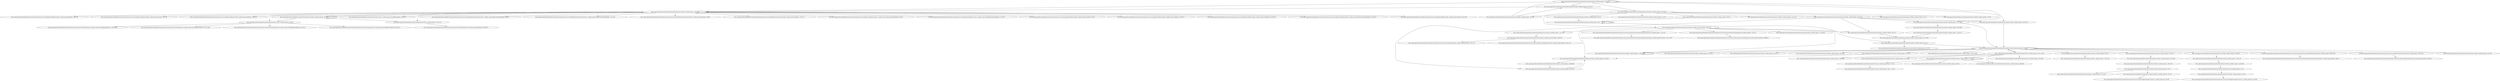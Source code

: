 digraph test {
	"Ljp/co/docomohealthcare/android/watashimove2/b/b/f a" [label="class_name:Ljp/co/docomohealthcare/android/watashimove2/b/b/f, method_name:a, (68,98)"]
	"Ljp/co/docomohealthcare/android/watashimove2/b/b/e a" [label="class_name:Ljp/co/docomohealthcare/android/watashimove2/b/b/e, method_name:a, (504,534)"]
	"Ljp/co/docomohealthcare/android/watashimove2/activity/MB3ManualTransferActivity$1 onDisconnectPeripheral" [label="class_name:Ljp/co/docomohealthcare/android/watashimove2/activity/MB3ManualTransferActivity$1, method_name:onDisconnectPeripheral, (33,66)"]
	"Ljp/co/docomohealthcare/android/watashimove2/activity/MB3ManualTransferActivity$1 onFailToConnectPeripheral" [label="class_name:Ljp/co/docomohealthcare/android/watashimove2/activity/MB3ManualTransferActivity$1, method_name:onFailToConnectPeripheral, (114,185)"]
	"Ljp/co/docomohealthcare/android/watashimove2/activity/MB3ManualTransferActivity$3 onCancel" [label="class_name:Ljp/co/docomohealthcare/android/watashimove2/activity/MB3ManualTransferActivity$3, method_name:onCancel, (33,88)"]
	"Ljp/co/docomohealthcare/android/watashimove2/activity/MB3ManualTransferActivity$3 onFailure" [label="class_name:Ljp/co/docomohealthcare/android/watashimove2/activity/MB3ManualTransferActivity$3, method_name:onFailure, (134,217)"]
	"Ljp/co/docomohealthcare/android/watashimove2/activity/RegisterMB3Activity$10 onDisconnectPeripheral" [label="class_name:Ljp/co/docomohealthcare/android/watashimove2/activity/RegisterMB3Activity$10, method_name:onDisconnectPeripheral, (33,62)"]
	"Ljp/co/docomohealthcare/android/watashimove2/activity/RegisterMB3Activity$10 onFailToConnectPeripheral" [label="class_name:Ljp/co/docomohealthcare/android/watashimove2/activity/RegisterMB3Activity$10, method_name:onFailToConnectPeripheral, (124,201)"]
	"Ljp/co/docomohealthcare/android/watashimove2/activity/RegisterMB3Activity$3 onCancel" [label="class_name:Ljp/co/docomohealthcare/android/watashimove2/activity/RegisterMB3Activity$3, method_name:onCancel, (33,50)"]
	"Ljp/co/docomohealthcare/android/watashimove2/activity/RegisterMB3Activity$3 onFailure" [label="class_name:Ljp/co/docomohealthcare/android/watashimove2/activity/RegisterMB3Activity$3, method_name:onFailure, (158,257)"]
	"Ljp/co/docomohealthcare/android/watashimove2/activity/RegisterMB3Activity$4 onStopScan" [label="class_name:Ljp/co/docomohealthcare/android/watashimove2/activity/RegisterMB3Activity$4, method_name:onStopScan, (328,353)"]
	"Ljp/co/docomohealthcare/android/watashimove2/activity/RegisterMB3Activity$6 onFailToConnectPeripheral" [label="class_name:Ljp/co/docomohealthcare/android/watashimove2/activity/RegisterMB3Activity$6, method_name:onFailToConnectPeripheral, (216,297)"]
	"Ljp/co/docomohealthcare/android/watashimove2/activity/RegisterMB3Activity$8 onCancel" [label="class_name:Ljp/co/docomohealthcare/android/watashimove2/activity/RegisterMB3Activity$8, method_name:onCancel, (33,106)"]
	"Ljp/co/docomohealthcare/android/watashimove2/activity/RegisterMB3Activity$8 onFailure" [label="class_name:Ljp/co/docomohealthcare/android/watashimove2/activity/RegisterMB3Activity$8, method_name:onFailure, (158,229)"]
	"Ljp/co/docomohealthcare/android/watashimove2/activity/RegisterMB3Activity$9 onCancel" [label="class_name:Ljp/co/docomohealthcare/android/watashimove2/activity/RegisterMB3Activity$9, method_name:onCancel, (33,106)"]
	"Ljp/co/docomohealthcare/android/watashimove2/activity/RegisterMB3Activity$9 onFailure" [label="class_name:Ljp/co/docomohealthcare/android/watashimove2/activity/RegisterMB3Activity$9, method_name:onFailure, (158,229)"]
	"Ljp/co/docomohealthcare/android/watashimove2/b/c a" [label="class_name:Ljp/co/docomohealthcare/android/watashimove2/b/c, method_name:a, (53,115)"]
	"Ljp/co/docomohealthcare/android/watashimove2/activity/MainActivity onClickNegativeButton" [label="class_name:Ljp/co/docomohealthcare/android/watashimove2/activity/MainActivity, method_name:onClickNegativeButton, (1381,1403)"]
	"Ljp/co/docomohealthcare/android/watashimove2/activity/MainActivity onClickPositiveButton" [label="class_name:Ljp/co/docomohealthcare/android/watashimove2/activity/MainActivity, method_name:onClickPositiveButton, (1415,1445)"]
	"Ljp/co/docomohealthcare/android/watashimove2/activity/WmLogoutActivity onClickNegativeButton" [label="class_name:Ljp/co/docomohealthcare/android/watashimove2/activity/WmLogoutActivity, method_name:onClickNegativeButton, (611,651)"]
	"Ljp/co/docomohealthcare/android/watashimove2/activity/WmLogoutActivity onClickPositiveButton" [label="class_name:Ljp/co/docomohealthcare/android/watashimove2/activity/WmLogoutActivity, method_name:onClickPositiveButton, (665,707)"]
	"Ljp/co/docomohealthcare/android/watashimove2/b/c b" [label="class_name:Ljp/co/docomohealthcare/android/watashimove2/b/c, method_name:b, (125,191)"]
	"Ljp/co/docomohealthcare/android/watashimove2/activity/WmLogoutActivity onResume" [label="class_name:Ljp/co/docomohealthcare/android/watashimove2/activity/WmLogoutActivity, method_name:onResume, (806,827)"]
	"Ljp/co/docomohealthcare/android/watashimove2/b/c uncaughtException" [label="class_name:Ljp/co/docomohealthcare/android/watashimove2/b/c, method_name:uncaughtException, (206,215)"]
	"Ljp/co/docomohealthcare/android/watashimove2/b/b/e a" [label="class_name:Ljp/co/docomohealthcare/android/watashimove2/b/b/e, method_name:a, (423,442)"]
	"Ljp/co/docomohealthcare/android/watashimove2/b/b/e a" [label="class_name:Ljp/co/docomohealthcare/android/watashimove2/b/b/e, method_name:a, (602,607)"]
	"Ljp/co/docomohealthcare/android/watashimove2/b/b/e a" [label="class_name:Ljp/co/docomohealthcare/android/watashimove2/b/b/e, method_name:a, (612,619)"]
	"Ljp/co/docomohealthcare/android/watashimove2/b/b/e b" [label="class_name:Ljp/co/docomohealthcare/android/watashimove2/b/b/e, method_name:b, (657,680)"]
	"Ljp/co/docomohealthcare/android/watashimove2/b/c a" [label="class_name:Ljp/co/docomohealthcare/android/watashimove2/b/c, method_name:a, (53,56)"]
	"Ljp/co/docomohealthcare/android/watashimove2/b/c b" [label="class_name:Ljp/co/docomohealthcare/android/watashimove2/b/c, method_name:b, (125,132)"]
	"Ljp/co/docomohealthcare/android/watashimove2/b/b/e a" [label="class_name:Ljp/co/docomohealthcare/android/watashimove2/b/b/e, method_name:a, (423,426)"]
	"Ljp/co/docomohealthcare/android/watashimove2/b/b/e a" [label="class_name:Ljp/co/docomohealthcare/android/watashimove2/b/b/e, method_name:a, (504,510)"]
	"Ljp/co/docomohealthcare/android/watashimove2/b/b/e b" [label="class_name:Ljp/co/docomohealthcare/android/watashimove2/b/b/e, method_name:b, (657,676)"]
	"Ljp/co/docomohealthcare/android/watashimove2/b/b/e b" [label="class_name:Ljp/co/docomohealthcare/android/watashimove2/b/b/e, method_name:b, (657,684)"]
	"Ljp/co/docomohealthcare/android/watashimove2/b/b/f a" [label="class_name:Ljp/co/docomohealthcare/android/watashimove2/b/b/f, method_name:a, (42,51)"]
	"Ljp/co/docomohealthcare/android/watashimove2/b/b/f a" [label="class_name:Ljp/co/docomohealthcare/android/watashimove2/b/b/f, method_name:a, (42,55)"]
	"Ljp/co/docomohealthcare/android/watashimove2/b/b/f b" [label="class_name:Ljp/co/docomohealthcare/android/watashimove2/b/b/f, method_name:b, (310,323)"]
	"Ljp/co/docomohealthcare/android/watashimove2/b/b/e a" [label="class_name:Ljp/co/docomohealthcare/android/watashimove2/b/b/e, method_name:a, (325,405)"]
	"Ljp/co/docomohealthcare/android/watashimove2/b/b/f e" [label="class_name:Ljp/co/docomohealthcare/android/watashimove2/b/b/f, method_name:e, (429,436)"]
	"Ljp/co/docomohealthcare/android/watashimove2/b/b/k a" [label="class_name:Ljp/co/docomohealthcare/android/watashimove2/b/b/k, method_name:a, (6,11)"]
	"Ljp/co/docomohealthcare/android/watashimove2/b/b/k b" [label="class_name:Ljp/co/docomohealthcare/android/watashimove2/b/b/k, method_name:b, (18,23)"]
	"Ljp/co/docomohealthcare/android/watashimove2/b/b/k c" [label="class_name:Ljp/co/docomohealthcare/android/watashimove2/b/b/k, method_name:c, (30,35)"]
	"Ljp/co/docomohealthcare/android/watashimove2/b/b/f a" [label="class_name:Ljp/co/docomohealthcare/android/watashimove2/b/b/f, method_name:a, (42,47)"]
	"Ljp/co/docomohealthcare/android/watashimove2/b/b/f b" [label="class_name:Ljp/co/docomohealthcare/android/watashimove2/b/b/f, method_name:b, (310,315)"]
	"Ljp/co/docomohealthcare/android/watashimove2/b/b/k e" [label="class_name:Ljp/co/docomohealthcare/android/watashimove2/b/b/k, method_name:e, (50,55)"]
	"Ljp/co/docomohealthcare/android/watashimove2/d/a/g <init>" [label="class_name:Ljp/co/docomohealthcare/android/watashimove2/d/a/g, method_name:<init>, (42,45)"]
	"Ljp/co/docomohealthcare/android/watashimove2/d/h a" [label="class_name:Ljp/co/docomohealthcare/android/watashimove2/d/h, method_name:a, (294,351)"]
	"Ljp/co/docomohealthcare/android/watashimove2/activity/a$a a" [label="class_name:Ljp/co/docomohealthcare/android/watashimove2/activity/a$a, method_name:a, (52,78)"]
	"Ljp/co/docomohealthcare/android/watashimove2/b/b/j a" [label="class_name:Ljp/co/docomohealthcare/android/watashimove2/b/b/j, method_name:a, (32,194)"]
	"Ljp/co/docomohealthcare/android/watashimove2/activity/CorporateFunctionEntryInformationActivity a" [label="class_name:Ljp/co/docomohealthcare/android/watashimove2/activity/CorporateFunctionEntryInformationActivity, method_name:a, (968,1019)"]
	"Ljp/co/docomohealthcare/android/watashimove2/activity/CorporateFunctionEntryInformationActivity$1 onClick" [label="class_name:Ljp/co/docomohealthcare/android/watashimove2/activity/CorporateFunctionEntryInformationActivity$1, method_name:onClick, (36,67)"]
	"Ljp/co/docomohealthcare/android/watashimove2/activity/CorporateFunctionEntryInformationActivity$1 onClick" [label="class_name:Ljp/co/docomohealthcare/android/watashimove2/activity/CorporateFunctionEntryInformationActivity$1, method_name:onClick, (36,81)"]
	"Ljp/co/docomohealthcare/android/watashimove2/activity/CorporateFunctionEntryInformationActivity a" [label="class_name:Ljp/co/docomohealthcare/android/watashimove2/activity/CorporateFunctionEntryInformationActivity, method_name:a, (968,1029)"]
	"Ljp/co/docomohealthcare/android/watashimove2/activity/InputCompanyCodeActivity a" [label="class_name:Ljp/co/docomohealthcare/android/watashimove2/activity/InputCompanyCodeActivity, method_name:a, (363,406)"]
	"Ljp/co/docomohealthcare/android/watashimove2/activity/InputCompanyCodeActivity onClick" [label="class_name:Ljp/co/docomohealthcare/android/watashimove2/activity/InputCompanyCodeActivity, method_name:onClick, (624,645)"]
	"Ljp/co/docomohealthcare/android/watashimove2/activity/InputCompanyCodeActivity a" [label="class_name:Ljp/co/docomohealthcare/android/watashimove2/activity/InputCompanyCodeActivity, method_name:a, (363,416)"]
	"Ljp/co/docomohealthcare/android/watashimove2/b/b/j a" [label="class_name:Ljp/co/docomohealthcare/android/watashimove2/b/b/j, method_name:a, (32,68)"]
	"Ljp/co/docomohealthcare/android/watashimove2/b/b/j a" [label="class_name:Ljp/co/docomohealthcare/android/watashimove2/b/b/j, method_name:a, (32,80)"]
	"Ljp/co/docomohealthcare/android/watashimove2/d/a$a a" [label="class_name:Ljp/co/docomohealthcare/android/watashimove2/d/a$a, method_name:a, (64,92)"]
	"Ljp/co/docomohealthcare/android/watashimove2/d/a$a a" [label="class_name:Ljp/co/docomohealthcare/android/watashimove2/d/a$a, method_name:a, (64,108)"]
	"Ljp/co/docomohealthcare/android/watashimove2/d/b$a a" [label="class_name:Ljp/co/docomohealthcare/android/watashimove2/d/b$a, method_name:a, (64,94)"]
	"Ljp/co/docomohealthcare/android/watashimove2/d/b$a a" [label="class_name:Ljp/co/docomohealthcare/android/watashimove2/d/b$a, method_name:a, (64,110)"]
	"Ljp/co/docomohealthcare/android/watashimove2/d/c$a a" [label="class_name:Ljp/co/docomohealthcare/android/watashimove2/d/c$a, method_name:a, (64,94)"]
	"Ljp/co/docomohealthcare/android/watashimove2/d/c$a a" [label="class_name:Ljp/co/docomohealthcare/android/watashimove2/d/c$a, method_name:a, (64,110)"]
	"Ljp/co/docomohealthcare/android/watashimove2/d/d$a a" [label="class_name:Ljp/co/docomohealthcare/android/watashimove2/d/d$a, method_name:a, (64,92)"]
	"Ljp/co/docomohealthcare/android/watashimove2/d/d$a a" [label="class_name:Ljp/co/docomohealthcare/android/watashimove2/d/d$a, method_name:a, (64,108)"]
	"Ljp/co/docomohealthcare/android/watashimove2/d/e a" [label="class_name:Ljp/co/docomohealthcare/android/watashimove2/d/e, method_name:a, (32,170)"]
	"Ljp/co/docomohealthcare/android/watashimove2/b/b/j a" [label="class_name:Ljp/co/docomohealthcare/android/watashimove2/b/b/j, method_name:a, (32,141)"]
	"Ljp/co/docomohealthcare/android/watashimove2/e/c e" [label="class_name:Ljp/co/docomohealthcare/android/watashimove2/e/c, method_name:e, (190,283)"]
	"Ljp/co/docomohealthcare/android/watashimove2/e/d e" [label="class_name:Ljp/co/docomohealthcare/android/watashimove2/e/d, method_name:e, (310,365)"]
	"Ljp/co/docomohealthcare/android/watashimove2/e/e a" [label="class_name:Ljp/co/docomohealthcare/android/watashimove2/e/e, method_name:a, (300,413)"]
	"Ljp/co/docomohealthcare/android/watashimove2/e/e <init>" [label="class_name:Ljp/co/docomohealthcare/android/watashimove2/e/e, method_name:<init>, (47,52)"]
	"Ljp/co/docomohealthcare/android/watashimove2/e/a/d <init>" [label="class_name:Ljp/co/docomohealthcare/android/watashimove2/e/a/d, method_name:<init>, (13,20)"]
	"Ljp/co/docomohealthcare/android/watashimove2/e/e a" [label="class_name:Ljp/co/docomohealthcare/android/watashimove2/e/e, method_name:a, (282,295)"]
	"Ljp/co/docomohealthcare/android/watashimove2/e/e e" [label="class_name:Ljp/co/docomohealthcare/android/watashimove2/e/e, method_name:e, (828,1015)"]
	"Ljp/co/docomohealthcare/android/watashimove2/e/e e" [label="class_name:Ljp/co/docomohealthcare/android/watashimove2/e/e, method_name:e, (828,1019)"]
	"Ljp/co/docomohealthcare/android/watashimove2/e/a/d a" [label="class_name:Ljp/co/docomohealthcare/android/watashimove2/e/a/d, method_name:a, (29,34)"]
	"Ljp/co/docomohealthcare/android/watashimove2/e/a/d a" [label="class_name:Ljp/co/docomohealthcare/android/watashimove2/e/a/d, method_name:a, (39,44)"]
	"Ljp/co/docomohealthcare/android/watashimove2/e/e e" [label="class_name:Ljp/co/docomohealthcare/android/watashimove2/e/e, method_name:e, (828,950)"]
	"Ljp/co/docomohealthcare/android/watashimove2/e/h e" [label="class_name:Ljp/co/docomohealthcare/android/watashimove2/e/h, method_name:e, (134,484)"]
	"Ljp/co/docomohealthcare/android/watashimove2/d/e a" [label="class_name:Ljp/co/docomohealthcare/android/watashimove2/d/e, method_name:a, (409,422)"]
	"Ljp/co/docomohealthcare/android/watashimove2/d/e a" [label="class_name:Ljp/co/docomohealthcare/android/watashimove2/d/e, method_name:a, (895,908)"]
	"Ljp/co/docomohealthcare/android/watashimove2/d/e a" [label="class_name:Ljp/co/docomohealthcare/android/watashimove2/d/e, method_name:a, (1231,1244)"]
	"Ljp/co/docomohealthcare/android/watashimove2/d/e b" [label="class_name:Ljp/co/docomohealthcare/android/watashimove2/d/e, method_name:b, (1567,1580)"]
	"Ljp/co/docomohealthcare/android/watashimove2/d/g$a a" [label="class_name:Ljp/co/docomohealthcare/android/watashimove2/d/g$a, method_name:a, (1580,1608)"]
	"Ljp/co/docomohealthcare/android/watashimove2/d/g$a a" [label="class_name:Ljp/co/docomohealthcare/android/watashimove2/d/g$a, method_name:a, (121,160)"]
	"Ljp/co/docomohealthcare/android/watashimove2/d/g$a a" [label="class_name:Ljp/co/docomohealthcare/android/watashimove2/d/g$a, method_name:a, (121,503)"]
	"Ljp/co/docomohealthcare/android/watashimove2/d/g$a a" [label="class_name:Ljp/co/docomohealthcare/android/watashimove2/d/g$a, method_name:a, (1580,1915)"]
	"Ljp/co/docomohealthcare/android/watashimove2/d/g$a a" [label="class_name:Ljp/co/docomohealthcare/android/watashimove2/d/g$a, method_name:a, (1580,1624)"]
	"Ljp/co/docomohealthcare/android/watashimove2/d/a/a e" [label="class_name:Ljp/co/docomohealthcare/android/watashimove2/d/a/a, method_name:e, (112,127)"]
	"Ljp/co/docomohealthcare/android/watashimove2/d/a/a g" [label="class_name:Ljp/co/docomohealthcare/android/watashimove2/d/a/a, method_name:g, (185,212)"]
	"Ljp/co/docomohealthcare/android/watashimove2/d/a/a a" [label="class_name:Ljp/co/docomohealthcare/android/watashimove2/d/a/a, method_name:a, (648,689)"]
	"Ljp/co/docomohealthcare/android/watashimove2/d/a/a h" [label="class_name:Ljp/co/docomohealthcare/android/watashimove2/d/a/a, method_name:h, (265,311)"]
	"Ljp/co/docomohealthcare/android/watashimove2/d/a/a g" [label="class_name:Ljp/co/docomohealthcare/android/watashimove2/d/a/a, method_name:g, (185,220)"]
	"Ljp/co/docomohealthcare/android/watashimove2/d/a/e f" [label="class_name:Ljp/co/docomohealthcare/android/watashimove2/d/a/e, method_name:f, (60,75)"]
	"Ljp/co/docomohealthcare/android/watashimove2/d/a/e c" [label="class_name:Ljp/co/docomohealthcare/android/watashimove2/d/a/e, method_name:c, (100,118)"]
	"Ljp/co/docomohealthcare/android/watashimove2/d/a/i d" [label="class_name:Ljp/co/docomohealthcare/android/watashimove2/d/a/i, method_name:d, (108,121)"]
	"Ljp/co/docomohealthcare/android/watashimove2/d/a/i b" [label="class_name:Ljp/co/docomohealthcare/android/watashimove2/d/a/i, method_name:b, (478,491)"]
	"Ljp/co/docomohealthcare/android/watashimove2/d/a/i a" [label="class_name:Ljp/co/docomohealthcare/android/watashimove2/d/a/i, method_name:a, (204,223)"]
	"Ljp/co/docomohealthcare/android/watashimove2/d/f b" [label="class_name:Ljp/co/docomohealthcare/android/watashimove2/d/f, method_name:b, (20,27)"]
	"Ljp/co/docomohealthcare/android/watashimove2/b/b/w b" [label="class_name:Ljp/co/docomohealthcare/android/watashimove2/b/b/w, method_name:b, (79,110)"]
	"Ljp/co/docomohealthcare/android/watashimove2/activity/PushAppSettingActivity$1$2 run" [label="class_name:Ljp/co/docomohealthcare/android/watashimove2/activity/PushAppSettingActivity$1$2, method_name:run, (36,48)"]
	"Ljp/co/docomohealthcare/android/watashimove2/b/b/w c" [label="class_name:Ljp/co/docomohealthcare/android/watashimove2/b/b/w, method_name:c, (124,151)"]
	"Ljp/co/docomohealthcare/android/watashimove2/d/a/i d" [label="class_name:Ljp/co/docomohealthcare/android/watashimove2/d/a/i, method_name:d, (108,151)"]
	"Ljp/co/docomohealthcare/android/watashimove2/d/a/j d" [label="class_name:Ljp/co/docomohealthcare/android/watashimove2/d/a/j, method_name:d, (258,271)"]
	"Ljp/co/docomohealthcare/android/watashimove2/d/a/j c" [label="class_name:Ljp/co/docomohealthcare/android/watashimove2/d/a/j, method_name:c, (106,119)"]
	"Ljp/co/docomohealthcare/android/watashimove2/d/a/j a" [label="class_name:Ljp/co/docomohealthcare/android/watashimove2/d/a/j, method_name:a, (450,469)"]
	"Ljp/co/docomohealthcare/android/watashimove2/d/f a" [label="class_name:Ljp/co/docomohealthcare/android/watashimove2/d/f, method_name:a, (6,13)"]
	"Ljp/co/docomohealthcare/android/watashimove2/b/b/w a" [label="class_name:Ljp/co/docomohealthcare/android/watashimove2/b/b/w, method_name:a, (32,65)"]
	"Ljp/co/docomohealthcare/android/watashimove2/activity/PushAppSettingActivity$1$1 run" [label="class_name:Ljp/co/docomohealthcare/android/watashimove2/activity/PushAppSettingActivity$1$1, method_name:run, (36,48)"]
	"Ljp/co/docomohealthcare/android/watashimove2/d/a/j d" [label="class_name:Ljp/co/docomohealthcare/android/watashimove2/d/a/j, method_name:d, (258,301)"]
	"Ljp/co/docomohealthcare/android/watashimove2/b/b/j a" [label="class_name:Ljp/co/docomohealthcare/android/watashimove2/b/b/j, method_name:a, (32,270)"]
	"Ljp/co/docomohealthcare/android/watashimove2/b/b/j a" [label="class_name:Ljp/co/docomohealthcare/android/watashimove2/b/b/j, method_name:a, (32,327)"]
	"Ljp/co/docomohealthcare/android/watashimove2/d/a/g <init>" [label="class_name:Ljp/co/docomohealthcare/android/watashimove2/d/a/g, method_name:<init>, (32,37)"]
	"Ljp/co/docomohealthcare/android/watashimove2/d/a/g <init>" [label="class_name:Ljp/co/docomohealthcare/android/watashimove2/d/a/g, method_name:<init>, (42,53)"]
	"Ljp/co/docomohealthcare/android/watashimove2/b/b/k f" [label="class_name:Ljp/co/docomohealthcare/android/watashimove2/b/b/k, method_name:f, (62,67)"]
	"Ljp/co/docomohealthcare/android/watashimove2/d/a/g <init>" [label="class_name:Ljp/co/docomohealthcare/android/watashimove2/d/a/g, method_name:<init>, (42,49)"]
	"Ljp/co/docomohealthcare/android/watashimove2/b/b/k g" [label="class_name:Ljp/co/docomohealthcare/android/watashimove2/b/b/k, method_name:g, (74,79)"]
	"Ljp/co/docomohealthcare/android/watashimove2/b/b/k j" [label="class_name:Ljp/co/docomohealthcare/android/watashimove2/b/b/k, method_name:j, (102,107)"]
	"Ljp/co/docomohealthcare/android/watashimove2/activity/b c" [label="class_name:Ljp/co/docomohealthcare/android/watashimove2/activity/b, method_name:c, (112,129)"]
	"Ljp/co/docomohealthcare/android/watashimove2/activity/b onCreate" [label="class_name:Ljp/co/docomohealthcare/android/watashimove2/activity/b, method_name:onCreate, (458,615)"]
	"Ljp/co/docomohealthcare/android/watashimove2/activity/DocomoIdAccountRegisterActivity onCreate" [label="class_name:Ljp/co/docomohealthcare/android/watashimove2/activity/DocomoIdAccountRegisterActivity, method_name:onCreate, (102,113)"]
	"Ljp/co/docomohealthcare/android/watashimove2/activity/DocomoIdLoginActivity onCreate" [label="class_name:Ljp/co/docomohealthcare/android/watashimove2/activity/DocomoIdLoginActivity, method_name:onCreate, (102,113)"]
	"Ljp/co/docomohealthcare/android/watashimove2/activity/CorporateFunctionEntryInformationActivity c" [label="class_name:Ljp/co/docomohealthcare/android/watashimove2/activity/CorporateFunctionEntryInformationActivity, method_name:c, (116,151)"]
	"Ljp/co/docomohealthcare/android/watashimove2/activity/CorporateFunctionEntryInformationActivity onCreate" [label="class_name:Ljp/co/docomohealthcare/android/watashimove2/activity/CorporateFunctionEntryInformationActivity, method_name:onCreate, (1437,1481)"]
	"Ljp/co/docomohealthcare/android/watashimove2/activity/CorporateFunctionSleepActivity b" [label="class_name:Ljp/co/docomohealthcare/android/watashimove2/activity/CorporateFunctionSleepActivity, method_name:b, (78,113)"]
	"Ljp/co/docomohealthcare/android/watashimove2/activity/CorporateFunctionSleepActivity onCreate" [label="class_name:Ljp/co/docomohealthcare/android/watashimove2/activity/CorporateFunctionSleepActivity, method_name:onCreate, (689,854)"]
	"Ljp/co/docomohealthcare/android/watashimove2/d/g$a a" [label="class_name:Ljp/co/docomohealthcare/android/watashimove2/d/g$a, method_name:a, (1580,1695)"]
	"Ljp/co/docomohealthcare/android/watashimove2/d/a/a g" [label="class_name:Ljp/co/docomohealthcare/android/watashimove2/d/a/a, method_name:g, (185,204)"]
	"Ljp/co/docomohealthcare/android/watashimove2/d/a/d c" [label="class_name:Ljp/co/docomohealthcare/android/watashimove2/d/a/d, method_name:c, (126,189)"]
	"Ljp/co/docomohealthcare/android/watashimove2/d/a/k b" [label="class_name:Ljp/co/docomohealthcare/android/watashimove2/d/a/k, method_name:b, (64,107)"]
	"Ljp/co/docomohealthcare/android/watashimove2/d/a/k a" [label="class_name:Ljp/co/docomohealthcare/android/watashimove2/d/a/k, method_name:a, (531,556)"]
	"Ljp/co/docomohealthcare/android/watashimove2/d/h a" [label="class_name:Ljp/co/docomohealthcare/android/watashimove2/d/h, method_name:a, (32,75)"]
	"Ljp/co/docomohealthcare/android/watashimove2/b/b/k k" [label="class_name:Ljp/co/docomohealthcare/android/watashimove2/b/b/k, method_name:k, (114,119)"]
	"Ljp/co/docomohealthcare/android/watashimove2/b/b/k l" [label="class_name:Ljp/co/docomohealthcare/android/watashimove2/b/b/k, method_name:l, (126,131)"]
	"Ljp/co/docomohealthcare/android/watashimove2/b/b/f c" [label="class_name:Ljp/co/docomohealthcare/android/watashimove2/b/b/f, method_name:c, (377,382)"]
	"Ljp/co/docomohealthcare/android/watashimove2/b/b/j a" [label="class_name:Ljp/co/docomohealthcare/android/watashimove2/b/b/j, method_name:a, (336,509)"]
	"Ljp/co/docomohealthcare/android/watashimove2/d/a/k d" [label="class_name:Ljp/co/docomohealthcare/android/watashimove2/d/a/k, method_name:d, (200,396)"]
	"Ljp/co/docomohealthcare/android/watashimove2/d/a/k c" [label="class_name:Ljp/co/docomohealthcare/android/watashimove2/d/a/k, method_name:c, (146,157)"]
	"Ljp/co/docomohealthcare/android/watashimove2/d/a/k a" [label="class_name:Ljp/co/docomohealthcare/android/watashimove2/d/a/k, method_name:a, (531,560)"]
	"Ljp/co/docomohealthcare/android/watashimove2/b/b/f d" [label="class_name:Ljp/co/docomohealthcare/android/watashimove2/b/b/f, method_name:d, (403,408)"]
	"Ljp/co/docomohealthcare/android/watashimove2/b/b/j a" [label="class_name:Ljp/co/docomohealthcare/android/watashimove2/b/b/j, method_name:a, (516,542)"]
	"Ljp/co/docomohealthcare/android/watashimove2/d/a/a h" [label="class_name:Ljp/co/docomohealthcare/android/watashimove2/d/a/a, method_name:h, (265,281)"]
	"Ljp/co/docomohealthcare/android/watashimove2/d/a/k b" [label="class_name:Ljp/co/docomohealthcare/android/watashimove2/d/a/k, method_name:b, (64,121)"]
	"Ljp/co/docomohealthcare/android/watashimove2/b/b/f c" [label="class_name:Ljp/co/docomohealthcare/android/watashimove2/b/b/f, method_name:c, (377,386)"]
	"Ljp/co/docomohealthcare/android/watashimove2/b/b/f c" [label="class_name:Ljp/co/docomohealthcare/android/watashimove2/b/b/f, method_name:c, (377,390)"]
	"Ljp/co/docomohealthcare/android/watashimove2/b/b/f d" [label="class_name:Ljp/co/docomohealthcare/android/watashimove2/b/b/f, method_name:d, (403,416)"]
	"Ljp/co/docomohealthcare/android/watashimove2/b/b/f e" [label="class_name:Ljp/co/docomohealthcare/android/watashimove2/b/b/f, method_name:e, (429,432)"]
	"Ljp/co/docomohealthcare/android/watashimove2/b/b/f e" [label="class_name:Ljp/co/docomohealthcare/android/watashimove2/b/b/f, method_name:e, (429,440)"]
	"Ljp/co/docomohealthcare/android/watashimove2/b/b/f a" [label="class_name:Ljp/co/docomohealthcare/android/watashimove2/b/b/f, method_name:a, (129,161)"]
	"Ljp/co/docomohealthcare/android/watashimove2/b/b/f a" [label="class_name:Ljp/co/docomohealthcare/android/watashimove2/b/b/f, method_name:a, (251,283)"]
	"Ljp/co/docomohealthcare/android/watashimove2/b/b/f a" -> "Ljp/co/docomohealthcare/android/watashimove2/b/b/e a"
	"Ljp/co/docomohealthcare/android/watashimove2/b/b/f a" -> "Ljp/co/docomohealthcare/android/watashimove2/b/b/f a"
	"Ljp/co/docomohealthcare/android/watashimove2/b/b/f a" -> "Ljp/co/docomohealthcare/android/watashimove2/b/b/f b"
	"Ljp/co/docomohealthcare/android/watashimove2/b/b/f a" -> "Ljp/co/docomohealthcare/android/watashimove2/b/b/f c"
	"Ljp/co/docomohealthcare/android/watashimove2/b/b/f a" -> "Ljp/co/docomohealthcare/android/watashimove2/b/b/f d"
	"Ljp/co/docomohealthcare/android/watashimove2/b/b/f a" -> "Ljp/co/docomohealthcare/android/watashimove2/b/b/f e"
	"Ljp/co/docomohealthcare/android/watashimove2/b/b/e a" -> "Ljp/co/docomohealthcare/android/watashimove2/activity/MB3ManualTransferActivity$1 onDisconnectPeripheral"
	"Ljp/co/docomohealthcare/android/watashimove2/b/b/e a" -> "Ljp/co/docomohealthcare/android/watashimove2/activity/MB3ManualTransferActivity$1 onFailToConnectPeripheral"
	"Ljp/co/docomohealthcare/android/watashimove2/b/b/e a" -> "Ljp/co/docomohealthcare/android/watashimove2/activity/MB3ManualTransferActivity$3 onCancel"
	"Ljp/co/docomohealthcare/android/watashimove2/b/b/e a" -> "Ljp/co/docomohealthcare/android/watashimove2/activity/MB3ManualTransferActivity$3 onFailure"
	"Ljp/co/docomohealthcare/android/watashimove2/b/b/e a" -> "Ljp/co/docomohealthcare/android/watashimove2/activity/RegisterMB3Activity$10 onDisconnectPeripheral"
	"Ljp/co/docomohealthcare/android/watashimove2/b/b/e a" -> "Ljp/co/docomohealthcare/android/watashimove2/activity/RegisterMB3Activity$10 onFailToConnectPeripheral"
	"Ljp/co/docomohealthcare/android/watashimove2/b/b/e a" -> "Ljp/co/docomohealthcare/android/watashimove2/activity/RegisterMB3Activity$3 onCancel"
	"Ljp/co/docomohealthcare/android/watashimove2/b/b/e a" -> "Ljp/co/docomohealthcare/android/watashimove2/activity/RegisterMB3Activity$3 onFailure"
	"Ljp/co/docomohealthcare/android/watashimove2/b/b/e a" -> "Ljp/co/docomohealthcare/android/watashimove2/activity/RegisterMB3Activity$4 onStopScan"
	"Ljp/co/docomohealthcare/android/watashimove2/b/b/e a" -> "Ljp/co/docomohealthcare/android/watashimove2/activity/RegisterMB3Activity$6 onFailToConnectPeripheral"
	"Ljp/co/docomohealthcare/android/watashimove2/b/b/e a" -> "Ljp/co/docomohealthcare/android/watashimove2/activity/RegisterMB3Activity$8 onCancel"
	"Ljp/co/docomohealthcare/android/watashimove2/b/b/e a" -> "Ljp/co/docomohealthcare/android/watashimove2/activity/RegisterMB3Activity$8 onFailure"
	"Ljp/co/docomohealthcare/android/watashimove2/b/b/e a" -> "Ljp/co/docomohealthcare/android/watashimove2/activity/RegisterMB3Activity$9 onCancel"
	"Ljp/co/docomohealthcare/android/watashimove2/b/b/e a" -> "Ljp/co/docomohealthcare/android/watashimove2/activity/RegisterMB3Activity$9 onFailure"
	"Ljp/co/docomohealthcare/android/watashimove2/b/b/e a" -> "Ljp/co/docomohealthcare/android/watashimove2/b/c a"
	"Ljp/co/docomohealthcare/android/watashimove2/b/b/e a" -> "Ljp/co/docomohealthcare/android/watashimove2/b/c b"
	"Ljp/co/docomohealthcare/android/watashimove2/b/b/e a" -> "Ljp/co/docomohealthcare/android/watashimove2/b/c uncaughtException"
	"Ljp/co/docomohealthcare/android/watashimove2/b/b/e a" -> "Ljp/co/docomohealthcare/android/watashimove2/b/b/e a"
	"Ljp/co/docomohealthcare/android/watashimove2/b/b/e a" -> "Ljp/co/docomohealthcare/android/watashimove2/b/b/e b"
	"Ljp/co/docomohealthcare/android/watashimove2/b/c a" -> "Ljp/co/docomohealthcare/android/watashimove2/activity/MainActivity onClickNegativeButton"
	"Ljp/co/docomohealthcare/android/watashimove2/b/c a" -> "Ljp/co/docomohealthcare/android/watashimove2/activity/MainActivity onClickPositiveButton"
	"Ljp/co/docomohealthcare/android/watashimove2/b/c a" -> "Ljp/co/docomohealthcare/android/watashimove2/activity/WmLogoutActivity onClickNegativeButton"
	"Ljp/co/docomohealthcare/android/watashimove2/b/c a" -> "Ljp/co/docomohealthcare/android/watashimove2/activity/WmLogoutActivity onClickPositiveButton"
	"Ljp/co/docomohealthcare/android/watashimove2/b/c b" -> "Ljp/co/docomohealthcare/android/watashimove2/activity/WmLogoutActivity onResume"
	"Ljp/co/docomohealthcare/android/watashimove2/b/b/e b" -> "Ljp/co/docomohealthcare/android/watashimove2/b/c a"
	"Ljp/co/docomohealthcare/android/watashimove2/b/b/e b" -> "Ljp/co/docomohealthcare/android/watashimove2/b/c b"
	"Ljp/co/docomohealthcare/android/watashimove2/b/b/e b" -> "Ljp/co/docomohealthcare/android/watashimove2/b/b/e a"
	"Ljp/co/docomohealthcare/android/watashimove2/b/b/e b" -> "Ljp/co/docomohealthcare/android/watashimove2/b/b/e b"
	"Ljp/co/docomohealthcare/android/watashimove2/b/b/f b" -> "Ljp/co/docomohealthcare/android/watashimove2/b/b/e a"
	"Ljp/co/docomohealthcare/android/watashimove2/b/b/f b" -> "Ljp/co/docomohealthcare/android/watashimove2/b/b/f e"
	"Ljp/co/docomohealthcare/android/watashimove2/b/b/f e" -> "Ljp/co/docomohealthcare/android/watashimove2/b/b/k a"
	"Ljp/co/docomohealthcare/android/watashimove2/b/b/f e" -> "Ljp/co/docomohealthcare/android/watashimove2/b/b/k b"
	"Ljp/co/docomohealthcare/android/watashimove2/b/b/f e" -> "Ljp/co/docomohealthcare/android/watashimove2/b/b/k c"
	"Ljp/co/docomohealthcare/android/watashimove2/b/b/f e" -> "Ljp/co/docomohealthcare/android/watashimove2/b/b/k e"
	"Ljp/co/docomohealthcare/android/watashimove2/b/b/f e" -> "Ljp/co/docomohealthcare/android/watashimove2/b/b/k f"
	"Ljp/co/docomohealthcare/android/watashimove2/b/b/f e" -> "Ljp/co/docomohealthcare/android/watashimove2/b/b/k g"
	"Ljp/co/docomohealthcare/android/watashimove2/b/b/f e" -> "Ljp/co/docomohealthcare/android/watashimove2/b/b/k j"
	"Ljp/co/docomohealthcare/android/watashimove2/b/b/f e" -> "Ljp/co/docomohealthcare/android/watashimove2/b/b/k k"
	"Ljp/co/docomohealthcare/android/watashimove2/b/b/f e" -> "Ljp/co/docomohealthcare/android/watashimove2/b/b/k l"
	"Ljp/co/docomohealthcare/android/watashimove2/b/b/k c" -> "Ljp/co/docomohealthcare/android/watashimove2/b/b/f a"
	"Ljp/co/docomohealthcare/android/watashimove2/b/b/k c" -> "Ljp/co/docomohealthcare/android/watashimove2/b/b/f b"
	"Ljp/co/docomohealthcare/android/watashimove2/b/b/k e" -> "Ljp/co/docomohealthcare/android/watashimove2/d/a/g <init>"
	"Ljp/co/docomohealthcare/android/watashimove2/d/a/g <init>" -> "Ljp/co/docomohealthcare/android/watashimove2/d/h a"
	"Ljp/co/docomohealthcare/android/watashimove2/d/a/g <init>" -> "Ljp/co/docomohealthcare/android/watashimove2/d/a/g <init>"
	"Ljp/co/docomohealthcare/android/watashimove2/d/h a" -> "Ljp/co/docomohealthcare/android/watashimove2/activity/a$a a"
	"Ljp/co/docomohealthcare/android/watashimove2/d/h a" -> "Ljp/co/docomohealthcare/android/watashimove2/b/b/j a"
	"Ljp/co/docomohealthcare/android/watashimove2/b/b/j a" -> "Ljp/co/docomohealthcare/android/watashimove2/activity/CorporateFunctionEntryInformationActivity a"
	"Ljp/co/docomohealthcare/android/watashimove2/b/b/j a" -> "Ljp/co/docomohealthcare/android/watashimove2/activity/InputCompanyCodeActivity a"
	"Ljp/co/docomohealthcare/android/watashimove2/b/b/j a" -> "Ljp/co/docomohealthcare/android/watashimove2/b/b/j a"
	"Ljp/co/docomohealthcare/android/watashimove2/b/b/j a" -> "Ljp/co/docomohealthcare/android/watashimove2/d/a$a a"
	"Ljp/co/docomohealthcare/android/watashimove2/b/b/j a" -> "Ljp/co/docomohealthcare/android/watashimove2/d/b$a a"
	"Ljp/co/docomohealthcare/android/watashimove2/b/b/j a" -> "Ljp/co/docomohealthcare/android/watashimove2/d/c$a a"
	"Ljp/co/docomohealthcare/android/watashimove2/b/b/j a" -> "Ljp/co/docomohealthcare/android/watashimove2/d/d$a a"
	"Ljp/co/docomohealthcare/android/watashimove2/b/b/j a" -> "Ljp/co/docomohealthcare/android/watashimove2/d/e a"
	"Ljp/co/docomohealthcare/android/watashimove2/b/b/j a" -> "Ljp/co/docomohealthcare/android/watashimove2/d/e b"
	"Ljp/co/docomohealthcare/android/watashimove2/b/b/j a" -> "Ljp/co/docomohealthcare/android/watashimove2/d/g$a a"
	"Ljp/co/docomohealthcare/android/watashimove2/b/b/j a" -> "Ljp/co/docomohealthcare/android/watashimove2/d/a/a e"
	"Ljp/co/docomohealthcare/android/watashimove2/b/b/j a" -> "Ljp/co/docomohealthcare/android/watashimove2/d/a/e f"
	"Ljp/co/docomohealthcare/android/watashimove2/b/b/j a" -> "Ljp/co/docomohealthcare/android/watashimove2/d/a/i d"
	"Ljp/co/docomohealthcare/android/watashimove2/b/b/j a" -> "Ljp/co/docomohealthcare/android/watashimove2/d/a/j d"
	"Ljp/co/docomohealthcare/android/watashimove2/activity/CorporateFunctionEntryInformationActivity a" -> "Ljp/co/docomohealthcare/android/watashimove2/activity/CorporateFunctionEntryInformationActivity$1 onClick"
	"Ljp/co/docomohealthcare/android/watashimove2/activity/InputCompanyCodeActivity a" -> "Ljp/co/docomohealthcare/android/watashimove2/activity/InputCompanyCodeActivity onClick"
	"Ljp/co/docomohealthcare/android/watashimove2/d/e a" -> "Ljp/co/docomohealthcare/android/watashimove2/b/b/j a"
	"Ljp/co/docomohealthcare/android/watashimove2/d/e a" -> "Ljp/co/docomohealthcare/android/watashimove2/e/c e"
	"Ljp/co/docomohealthcare/android/watashimove2/d/e a" -> "Ljp/co/docomohealthcare/android/watashimove2/e/d e"
	"Ljp/co/docomohealthcare/android/watashimove2/d/e a" -> "Ljp/co/docomohealthcare/android/watashimove2/e/e a"
	"Ljp/co/docomohealthcare/android/watashimove2/d/e a" -> "Ljp/co/docomohealthcare/android/watashimove2/e/e e"
	"Ljp/co/docomohealthcare/android/watashimove2/d/e a" -> "Ljp/co/docomohealthcare/android/watashimove2/e/h e"
	"Ljp/co/docomohealthcare/android/watashimove2/e/e a" -> "Ljp/co/docomohealthcare/android/watashimove2/e/e <init>"
	"Ljp/co/docomohealthcare/android/watashimove2/e/e a" -> "Ljp/co/docomohealthcare/android/watashimove2/e/e a"
	"Ljp/co/docomohealthcare/android/watashimove2/e/e a" -> "Ljp/co/docomohealthcare/android/watashimove2/e/e e"
	"Ljp/co/docomohealthcare/android/watashimove2/e/e a" -> "Ljp/co/docomohealthcare/android/watashimove2/e/a/d a"
	"Ljp/co/docomohealthcare/android/watashimove2/e/e <init>" -> "Ljp/co/docomohealthcare/android/watashimove2/e/a/d <init>"
	"Ljp/co/docomohealthcare/android/watashimove2/d/g$a a" -> "Ljp/co/docomohealthcare/android/watashimove2/d/g$a a"
	"Ljp/co/docomohealthcare/android/watashimove2/d/a/a e" -> "Ljp/co/docomohealthcare/android/watashimove2/d/a/a g"
	"Ljp/co/docomohealthcare/android/watashimove2/d/a/a g" -> "Ljp/co/docomohealthcare/android/watashimove2/d/a/a a"
	"Ljp/co/docomohealthcare/android/watashimove2/d/a/a a" -> "Ljp/co/docomohealthcare/android/watashimove2/d/a/a h"
	"Ljp/co/docomohealthcare/android/watashimove2/d/a/a h" -> "Ljp/co/docomohealthcare/android/watashimove2/d/a/a g"
	"Ljp/co/docomohealthcare/android/watashimove2/d/a/e f" -> "Ljp/co/docomohealthcare/android/watashimove2/d/a/e c"
	"Ljp/co/docomohealthcare/android/watashimove2/d/a/i d" -> "Ljp/co/docomohealthcare/android/watashimove2/d/a/i b"
	"Ljp/co/docomohealthcare/android/watashimove2/d/a/i b" -> "Ljp/co/docomohealthcare/android/watashimove2/d/a/i a"
	"Ljp/co/docomohealthcare/android/watashimove2/d/a/i a" -> "Ljp/co/docomohealthcare/android/watashimove2/d/f b"
	"Ljp/co/docomohealthcare/android/watashimove2/d/f b" -> "Ljp/co/docomohealthcare/android/watashimove2/b/b/w b"
	"Ljp/co/docomohealthcare/android/watashimove2/d/f b" -> "Ljp/co/docomohealthcare/android/watashimove2/b/b/w c"
	"Ljp/co/docomohealthcare/android/watashimove2/b/b/w b" -> "Ljp/co/docomohealthcare/android/watashimove2/activity/PushAppSettingActivity$1$2 run"
	"Ljp/co/docomohealthcare/android/watashimove2/d/a/j d" -> "Ljp/co/docomohealthcare/android/watashimove2/d/a/j c"
	"Ljp/co/docomohealthcare/android/watashimove2/d/a/j c" -> "Ljp/co/docomohealthcare/android/watashimove2/d/a/j a"
	"Ljp/co/docomohealthcare/android/watashimove2/d/a/j a" -> "Ljp/co/docomohealthcare/android/watashimove2/d/f a"
	"Ljp/co/docomohealthcare/android/watashimove2/d/f a" -> "Ljp/co/docomohealthcare/android/watashimove2/b/b/w a"
	"Ljp/co/docomohealthcare/android/watashimove2/b/b/w a" -> "Ljp/co/docomohealthcare/android/watashimove2/activity/PushAppSettingActivity$1$1 run"
	"Ljp/co/docomohealthcare/android/watashimove2/b/b/k f" -> "Ljp/co/docomohealthcare/android/watashimove2/d/a/g <init>"
	"Ljp/co/docomohealthcare/android/watashimove2/b/b/k j" -> "Ljp/co/docomohealthcare/android/watashimove2/activity/b c"
	"Ljp/co/docomohealthcare/android/watashimove2/b/b/k j" -> "Ljp/co/docomohealthcare/android/watashimove2/activity/CorporateFunctionEntryInformationActivity c"
	"Ljp/co/docomohealthcare/android/watashimove2/b/b/k j" -> "Ljp/co/docomohealthcare/android/watashimove2/activity/CorporateFunctionSleepActivity b"
	"Ljp/co/docomohealthcare/android/watashimove2/b/b/k j" -> "Ljp/co/docomohealthcare/android/watashimove2/d/g$a a"
	"Ljp/co/docomohealthcare/android/watashimove2/b/b/k j" -> "Ljp/co/docomohealthcare/android/watashimove2/d/a/a g"
	"Ljp/co/docomohealthcare/android/watashimove2/b/b/k j" -> "Ljp/co/docomohealthcare/android/watashimove2/d/a/d c"
	"Ljp/co/docomohealthcare/android/watashimove2/b/b/k j" -> "Ljp/co/docomohealthcare/android/watashimove2/d/a/k b"
	"Ljp/co/docomohealthcare/android/watashimove2/activity/b c" -> "Ljp/co/docomohealthcare/android/watashimove2/activity/b onCreate"
	"Ljp/co/docomohealthcare/android/watashimove2/activity/b onCreate" -> "Ljp/co/docomohealthcare/android/watashimove2/activity/DocomoIdAccountRegisterActivity onCreate"
	"Ljp/co/docomohealthcare/android/watashimove2/activity/b onCreate" -> "Ljp/co/docomohealthcare/android/watashimove2/activity/DocomoIdLoginActivity onCreate"
	"Ljp/co/docomohealthcare/android/watashimove2/activity/CorporateFunctionEntryInformationActivity c" -> "Ljp/co/docomohealthcare/android/watashimove2/activity/CorporateFunctionEntryInformationActivity onCreate"
	"Ljp/co/docomohealthcare/android/watashimove2/activity/CorporateFunctionSleepActivity b" -> "Ljp/co/docomohealthcare/android/watashimove2/activity/CorporateFunctionSleepActivity onCreate"
	"Ljp/co/docomohealthcare/android/watashimove2/d/a/k b" -> "Ljp/co/docomohealthcare/android/watashimove2/d/a/k a"
	"Ljp/co/docomohealthcare/android/watashimove2/d/a/k a" -> "Ljp/co/docomohealthcare/android/watashimove2/d/h a"
	"Ljp/co/docomohealthcare/android/watashimove2/b/b/k l" -> "Ljp/co/docomohealthcare/android/watashimove2/b/b/f c"
	"Ljp/co/docomohealthcare/android/watashimove2/b/b/k l" -> "Ljp/co/docomohealthcare/android/watashimove2/b/b/f d"
	"Ljp/co/docomohealthcare/android/watashimove2/b/b/k l" -> "Ljp/co/docomohealthcare/android/watashimove2/d/a/a h"
	"Ljp/co/docomohealthcare/android/watashimove2/b/b/k l" -> "Ljp/co/docomohealthcare/android/watashimove2/d/a/k b"
	"Ljp/co/docomohealthcare/android/watashimove2/b/b/f c" -> "Ljp/co/docomohealthcare/android/watashimove2/b/b/j a"
	"Ljp/co/docomohealthcare/android/watashimove2/b/b/f c" -> "Ljp/co/docomohealthcare/android/watashimove2/d/a/k d"
	"Ljp/co/docomohealthcare/android/watashimove2/d/a/k d" -> "Ljp/co/docomohealthcare/android/watashimove2/d/a/k c"
	"Ljp/co/docomohealthcare/android/watashimove2/d/a/k c" -> "Ljp/co/docomohealthcare/android/watashimove2/d/a/k a"
	"Ljp/co/docomohealthcare/android/watashimove2/b/b/f d" -> "Ljp/co/docomohealthcare/android/watashimove2/b/b/j a"
}
